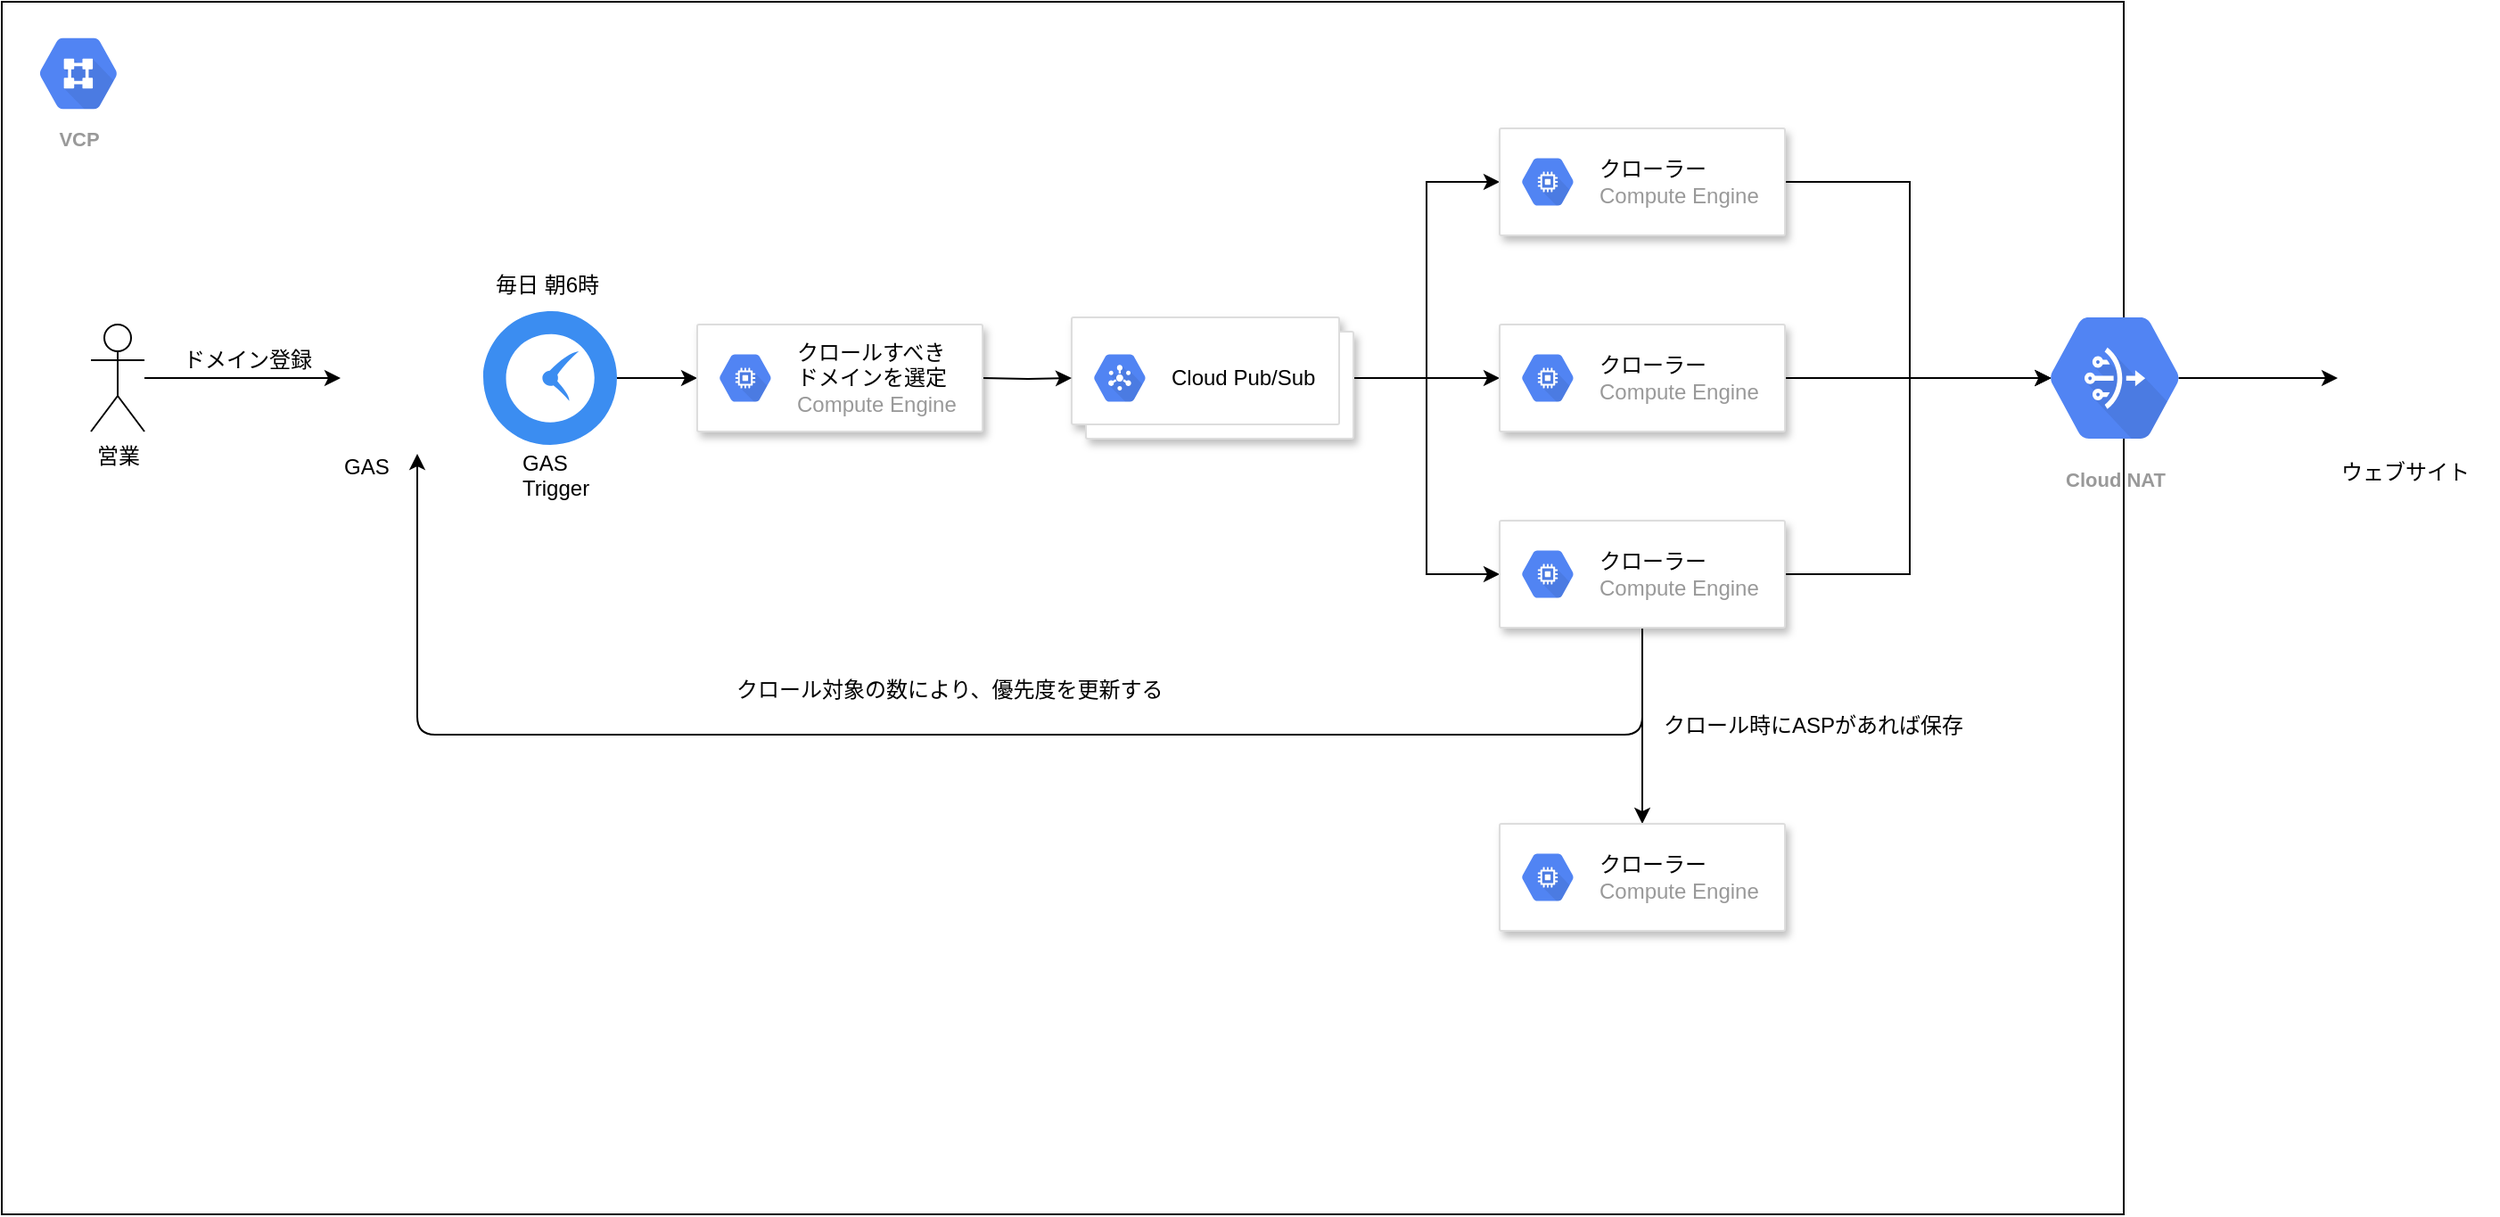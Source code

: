 <mxfile version="12.2.2" type="github" pages="1">
  <diagram id="7bEGNqy72aapdDmoEI14" name="Page-1">
    <mxGraphModel dx="1758" dy="2097" grid="1" gridSize="10" guides="1" tooltips="1" connect="1" arrows="1" fold="1" page="1" pageScale="1" pageWidth="827" pageHeight="1169" math="0" shadow="0">
      <root>
        <mxCell id="0"/>
        <mxCell id="1" parent="0"/>
        <mxCell id="GX6JNvNvB-EfQKt3TV8f-48" value="" style="rounded=0;whiteSpace=wrap;html=1;" parent="1" vertex="1">
          <mxGeometry x="-30" y="-161" width="1190" height="680" as="geometry"/>
        </mxCell>
        <mxCell id="GX6JNvNvB-EfQKt3TV8f-4" style="edgeStyle=orthogonalEdgeStyle;rounded=0;orthogonalLoop=1;jettySize=auto;html=1;" parent="1" source="GX6JNvNvB-EfQKt3TV8f-1" target="GX6JNvNvB-EfQKt3TV8f-3" edge="1">
          <mxGeometry relative="1" as="geometry"/>
        </mxCell>
        <mxCell id="GX6JNvNvB-EfQKt3TV8f-1" value="営業" style="shape=umlActor;verticalLabelPosition=bottom;labelBackgroundColor=#ffffff;verticalAlign=top;html=1;outlineConnect=0;" parent="1" vertex="1">
          <mxGeometry x="20" y="20" width="30" height="60" as="geometry"/>
        </mxCell>
        <mxCell id="GX6JNvNvB-EfQKt3TV8f-3" value="" style="shape=image;verticalLabelPosition=bottom;labelBackgroundColor=#ffffff;verticalAlign=top;aspect=fixed;imageAspect=0;image=https://amitica.net/wp-content/uploads/2019/03/google-apps-script.png;" parent="1" vertex="1">
          <mxGeometry x="160" y="7.5" width="85" height="85" as="geometry"/>
        </mxCell>
        <mxCell id="GX6JNvNvB-EfQKt3TV8f-5" value="ドメイン登録" style="text;html=1;resizable=0;points=[];autosize=1;align=left;verticalAlign=top;spacingTop=-4;" parent="1" vertex="1">
          <mxGeometry x="70" y="30" width="90" height="20" as="geometry"/>
        </mxCell>
        <mxCell id="GX6JNvNvB-EfQKt3TV8f-6" value="GAS" style="text;html=1;resizable=0;points=[];autosize=1;align=left;verticalAlign=top;spacingTop=-4;" parent="1" vertex="1">
          <mxGeometry x="160" y="90" width="40" height="20" as="geometry"/>
        </mxCell>
        <mxCell id="GX6JNvNvB-EfQKt3TV8f-23" value="" style="edgeStyle=orthogonalEdgeStyle;rounded=0;orthogonalLoop=1;jettySize=auto;html=1;" parent="1" source="GX6JNvNvB-EfQKt3TV8f-9" edge="1">
          <mxGeometry relative="1" as="geometry">
            <mxPoint x="360" y="50" as="targetPoint"/>
          </mxGeometry>
        </mxCell>
        <mxCell id="GX6JNvNvB-EfQKt3TV8f-9" value="" style="html=1;aspect=fixed;strokeColor=none;shadow=0;align=center;verticalAlign=top;fillColor=#3B8DF1;shape=mxgraph.gcp2.clock" parent="1" vertex="1">
          <mxGeometry x="240" y="12.5" width="75" height="75" as="geometry"/>
        </mxCell>
        <mxCell id="GX6JNvNvB-EfQKt3TV8f-10" value="GAS&lt;br&gt;Trigger" style="text;html=1;resizable=0;points=[];autosize=1;align=left;verticalAlign=top;spacingTop=-4;" parent="1" vertex="1">
          <mxGeometry x="260" y="87.5" width="50" height="30" as="geometry"/>
        </mxCell>
        <mxCell id="GX6JNvNvB-EfQKt3TV8f-35" style="edgeStyle=orthogonalEdgeStyle;rounded=0;orthogonalLoop=1;jettySize=auto;html=1;entryX=0;entryY=0.5;entryDx=0;entryDy=0;" parent="1" source="GX6JNvNvB-EfQKt3TV8f-19" target="GX6JNvNvB-EfQKt3TV8f-29" edge="1">
          <mxGeometry relative="1" as="geometry"/>
        </mxCell>
        <mxCell id="GX6JNvNvB-EfQKt3TV8f-36" style="edgeStyle=orthogonalEdgeStyle;rounded=0;orthogonalLoop=1;jettySize=auto;html=1;entryX=0;entryY=0.5;entryDx=0;entryDy=0;" parent="1" source="GX6JNvNvB-EfQKt3TV8f-19" target="GX6JNvNvB-EfQKt3TV8f-33" edge="1">
          <mxGeometry relative="1" as="geometry"/>
        </mxCell>
        <mxCell id="GX6JNvNvB-EfQKt3TV8f-37" style="edgeStyle=orthogonalEdgeStyle;rounded=0;orthogonalLoop=1;jettySize=auto;html=1;entryX=0;entryY=0.5;entryDx=0;entryDy=0;" parent="1" source="GX6JNvNvB-EfQKt3TV8f-19" target="GX6JNvNvB-EfQKt3TV8f-31" edge="1">
          <mxGeometry relative="1" as="geometry"/>
        </mxCell>
        <mxCell id="GX6JNvNvB-EfQKt3TV8f-19" value="" style="shape=mxgraph.gcp2.doubleRect;strokeColor=#dddddd;fillColor=#ffffff;shadow=1;strokeWidth=1;" parent="1" vertex="1">
          <mxGeometry x="570" y="16" width="158" height="68" as="geometry"/>
        </mxCell>
        <mxCell id="GX6JNvNvB-EfQKt3TV8f-20" value="&lt;font color=&quot;#000000&quot;&gt;Cloud Pub/Sub&lt;/font&gt;" style="dashed=0;connectable=0;html=1;fillColor=#5184F3;strokeColor=none;shape=mxgraph.gcp2.hexIcon;prIcon=cloud_pubsub;part=1;labelPosition=right;verticalLabelPosition=middle;align=left;verticalAlign=middle;spacingLeft=5;fontColor=#999999;fontSize=12;" parent="GX6JNvNvB-EfQKt3TV8f-19" vertex="1">
          <mxGeometry y="0.5" width="44" height="39" relative="1" as="geometry">
            <mxPoint x="5" y="-19.5" as="offset"/>
          </mxGeometry>
        </mxCell>
        <mxCell id="GX6JNvNvB-EfQKt3TV8f-24" value="" style="edgeStyle=orthogonalEdgeStyle;rounded=0;orthogonalLoop=1;jettySize=auto;html=1;" parent="1" target="GX6JNvNvB-EfQKt3TV8f-19" edge="1">
          <mxGeometry relative="1" as="geometry">
            <mxPoint x="520" y="50" as="sourcePoint"/>
          </mxGeometry>
        </mxCell>
        <mxCell id="GX6JNvNvB-EfQKt3TV8f-27" value="" style="strokeColor=#dddddd;fillColor=#ffffff;shadow=1;strokeWidth=1;rounded=1;absoluteArcSize=1;arcSize=2;" parent="1" vertex="1">
          <mxGeometry x="360" y="20" width="160" height="60" as="geometry"/>
        </mxCell>
        <mxCell id="GX6JNvNvB-EfQKt3TV8f-28" value="&lt;font color=&quot;#000000&quot;&gt;クロールすべき&lt;br&gt;ドメインを選定&lt;/font&gt;&lt;br&gt;Compute Engine" style="dashed=0;connectable=0;html=1;fillColor=#5184F3;strokeColor=none;shape=mxgraph.gcp2.hexIcon;prIcon=compute_engine;part=1;labelPosition=right;verticalLabelPosition=middle;align=left;verticalAlign=middle;spacingLeft=5;fontColor=#999999;fontSize=12;" parent="GX6JNvNvB-EfQKt3TV8f-27" vertex="1">
          <mxGeometry y="0.5" width="44" height="39" relative="1" as="geometry">
            <mxPoint x="5" y="-19.5" as="offset"/>
          </mxGeometry>
        </mxCell>
        <mxCell id="GX6JNvNvB-EfQKt3TV8f-39" style="edgeStyle=orthogonalEdgeStyle;rounded=0;orthogonalLoop=1;jettySize=auto;html=1;entryX=0.175;entryY=0.5;entryDx=0;entryDy=0;entryPerimeter=0;" parent="1" source="GX6JNvNvB-EfQKt3TV8f-29" target="GX6JNvNvB-EfQKt3TV8f-38" edge="1">
          <mxGeometry relative="1" as="geometry">
            <Array as="points">
              <mxPoint x="1040" y="-60"/>
              <mxPoint x="1040" y="50"/>
            </Array>
          </mxGeometry>
        </mxCell>
        <mxCell id="GX6JNvNvB-EfQKt3TV8f-29" value="" style="strokeColor=#dddddd;fillColor=#ffffff;shadow=1;strokeWidth=1;rounded=1;absoluteArcSize=1;arcSize=2;" parent="1" vertex="1">
          <mxGeometry x="810" y="-90" width="160" height="60" as="geometry"/>
        </mxCell>
        <mxCell id="GX6JNvNvB-EfQKt3TV8f-30" value="&lt;font color=&quot;#000000&quot;&gt;クローラー&lt;/font&gt;&lt;br&gt;Compute Engine" style="dashed=0;connectable=0;html=1;fillColor=#5184F3;strokeColor=none;shape=mxgraph.gcp2.hexIcon;prIcon=compute_engine;part=1;labelPosition=right;verticalLabelPosition=middle;align=left;verticalAlign=middle;spacingLeft=5;fontColor=#999999;fontSize=12;" parent="GX6JNvNvB-EfQKt3TV8f-29" vertex="1">
          <mxGeometry y="0.5" width="44" height="39" relative="1" as="geometry">
            <mxPoint x="5" y="-19.5" as="offset"/>
          </mxGeometry>
        </mxCell>
        <mxCell id="GX6JNvNvB-EfQKt3TV8f-43" style="edgeStyle=orthogonalEdgeStyle;rounded=0;orthogonalLoop=1;jettySize=auto;html=1;entryX=0.175;entryY=0.5;entryDx=0;entryDy=0;entryPerimeter=0;" parent="1" source="GX6JNvNvB-EfQKt3TV8f-31" target="GX6JNvNvB-EfQKt3TV8f-38" edge="1">
          <mxGeometry relative="1" as="geometry"/>
        </mxCell>
        <mxCell id="GX6JNvNvB-EfQKt3TV8f-31" value="" style="strokeColor=#dddddd;fillColor=#ffffff;shadow=1;strokeWidth=1;rounded=1;absoluteArcSize=1;arcSize=2;" parent="1" vertex="1">
          <mxGeometry x="810" y="20" width="160" height="60" as="geometry"/>
        </mxCell>
        <mxCell id="GX6JNvNvB-EfQKt3TV8f-32" value="&lt;font color=&quot;#000000&quot;&gt;クローラー&lt;/font&gt;&lt;br&gt;Compute Engine" style="dashed=0;connectable=0;html=1;fillColor=#5184F3;strokeColor=none;shape=mxgraph.gcp2.hexIcon;prIcon=compute_engine;part=1;labelPosition=right;verticalLabelPosition=middle;align=left;verticalAlign=middle;spacingLeft=5;fontColor=#999999;fontSize=12;" parent="GX6JNvNvB-EfQKt3TV8f-31" vertex="1">
          <mxGeometry y="0.5" width="44" height="39" relative="1" as="geometry">
            <mxPoint x="5" y="-19.5" as="offset"/>
          </mxGeometry>
        </mxCell>
        <mxCell id="GX6JNvNvB-EfQKt3TV8f-44" style="edgeStyle=orthogonalEdgeStyle;rounded=0;orthogonalLoop=1;jettySize=auto;html=1;entryX=0.175;entryY=0.5;entryDx=0;entryDy=0;entryPerimeter=0;" parent="1" source="GX6JNvNvB-EfQKt3TV8f-33" target="GX6JNvNvB-EfQKt3TV8f-38" edge="1">
          <mxGeometry relative="1" as="geometry">
            <Array as="points">
              <mxPoint x="1040" y="160"/>
              <mxPoint x="1040" y="50"/>
            </Array>
          </mxGeometry>
        </mxCell>
        <mxCell id="GX6JNvNvB-EfQKt3TV8f-56" value="" style="edgeStyle=orthogonalEdgeStyle;rounded=0;orthogonalLoop=1;jettySize=auto;html=1;" parent="1" source="GX6JNvNvB-EfQKt3TV8f-33" target="GX6JNvNvB-EfQKt3TV8f-54" edge="1">
          <mxGeometry relative="1" as="geometry"/>
        </mxCell>
        <mxCell id="GX6JNvNvB-EfQKt3TV8f-58" style="edgeStyle=orthogonalEdgeStyle;orthogonalLoop=1;jettySize=auto;html=1;rounded=1;" parent="1" source="GX6JNvNvB-EfQKt3TV8f-33" target="GX6JNvNvB-EfQKt3TV8f-3" edge="1">
          <mxGeometry relative="1" as="geometry">
            <Array as="points">
              <mxPoint x="890" y="250"/>
              <mxPoint x="203" y="250"/>
            </Array>
          </mxGeometry>
        </mxCell>
        <mxCell id="GX6JNvNvB-EfQKt3TV8f-33" value="" style="strokeColor=#dddddd;fillColor=#ffffff;shadow=1;strokeWidth=1;rounded=1;absoluteArcSize=1;arcSize=2;" parent="1" vertex="1">
          <mxGeometry x="810" y="130" width="160" height="60" as="geometry"/>
        </mxCell>
        <mxCell id="GX6JNvNvB-EfQKt3TV8f-34" value="&lt;font color=&quot;#000000&quot;&gt;クローラー&lt;/font&gt;&lt;br&gt;Compute Engine" style="dashed=0;connectable=0;html=1;fillColor=#5184F3;strokeColor=none;shape=mxgraph.gcp2.hexIcon;prIcon=compute_engine;part=1;labelPosition=right;verticalLabelPosition=middle;align=left;verticalAlign=middle;spacingLeft=5;fontColor=#999999;fontSize=12;" parent="GX6JNvNvB-EfQKt3TV8f-33" vertex="1">
          <mxGeometry y="0.5" width="44" height="39" relative="1" as="geometry">
            <mxPoint x="5" y="-19.5" as="offset"/>
          </mxGeometry>
        </mxCell>
        <mxCell id="GX6JNvNvB-EfQKt3TV8f-54" value="" style="strokeColor=#dddddd;fillColor=#ffffff;shadow=1;strokeWidth=1;rounded=1;absoluteArcSize=1;arcSize=2;" parent="1" vertex="1">
          <mxGeometry x="810" y="300" width="160" height="60" as="geometry"/>
        </mxCell>
        <mxCell id="GX6JNvNvB-EfQKt3TV8f-55" value="&lt;font color=&quot;#000000&quot;&gt;クローラー&lt;/font&gt;&lt;br&gt;Compute Engine" style="dashed=0;connectable=0;html=1;fillColor=#5184F3;strokeColor=none;shape=mxgraph.gcp2.hexIcon;prIcon=compute_engine;part=1;labelPosition=right;verticalLabelPosition=middle;align=left;verticalAlign=middle;spacingLeft=5;fontColor=#999999;fontSize=12;" parent="GX6JNvNvB-EfQKt3TV8f-54" vertex="1">
          <mxGeometry y="0.5" width="44" height="39" relative="1" as="geometry">
            <mxPoint x="5" y="-19.5" as="offset"/>
          </mxGeometry>
        </mxCell>
        <mxCell id="GX6JNvNvB-EfQKt3TV8f-46" value="" style="edgeStyle=orthogonalEdgeStyle;rounded=0;orthogonalLoop=1;jettySize=auto;html=1;exitX=0.825;exitY=0.5;exitDx=0;exitDy=0;exitPerimeter=0;" parent="1" source="GX6JNvNvB-EfQKt3TV8f-38" target="GX6JNvNvB-EfQKt3TV8f-45" edge="1">
          <mxGeometry relative="1" as="geometry">
            <Array as="points"/>
          </mxGeometry>
        </mxCell>
        <mxCell id="GX6JNvNvB-EfQKt3TV8f-38" value="Cloud NAT" style="html=1;fillColor=#5184F3;strokeColor=none;verticalAlign=top;labelPosition=center;verticalLabelPosition=bottom;align=center;spacingTop=-6;fontSize=11;fontStyle=1;fontColor=#999999;shape=mxgraph.gcp2.hexIcon;prIcon=cloud_nat" parent="1" vertex="1">
          <mxGeometry x="1100" width="110" height="100" as="geometry"/>
        </mxCell>
        <mxCell id="GX6JNvNvB-EfQKt3TV8f-45" value="" style="shape=image;html=1;verticalAlign=top;verticalLabelPosition=bottom;labelBackgroundColor=#ffffff;imageAspect=0;aspect=fixed;image=https://cdn2.iconfinder.com/data/icons/circle-icons-1/64/browser-128.png" parent="1" vertex="1">
          <mxGeometry x="1280" y="8" width="84" height="84" as="geometry"/>
        </mxCell>
        <mxCell id="GX6JNvNvB-EfQKt3TV8f-47" value="ウェブサイト" style="text;html=1;resizable=0;points=[];autosize=1;align=left;verticalAlign=top;spacingTop=-4;" parent="1" vertex="1">
          <mxGeometry x="1280" y="92.5" width="90" height="20" as="geometry"/>
        </mxCell>
        <mxCell id="GX6JNvNvB-EfQKt3TV8f-49" value="VCP" style="html=1;fillColor=#5184F3;strokeColor=none;verticalAlign=top;labelPosition=center;verticalLabelPosition=bottom;align=center;spacingTop=-6;fontSize=11;fontStyle=1;fontColor=#999999;shape=mxgraph.gcp2.hexIcon;prIcon=virtual_private_cloud" parent="1" vertex="1">
          <mxGeometry x="-20" y="-150" width="66" height="58.5" as="geometry"/>
        </mxCell>
        <mxCell id="GX6JNvNvB-EfQKt3TV8f-53" value="毎日 朝6時" style="text;html=1;resizable=0;points=[];autosize=1;align=left;verticalAlign=top;spacingTop=-4;" parent="1" vertex="1">
          <mxGeometry x="245" y="-12" width="70" height="20" as="geometry"/>
        </mxCell>
        <mxCell id="GX6JNvNvB-EfQKt3TV8f-57" value="クロール時にASPがあれば保存" style="text;html=1;resizable=0;points=[];autosize=1;align=left;verticalAlign=top;spacingTop=-4;" parent="1" vertex="1">
          <mxGeometry x="900" y="235" width="180" height="20" as="geometry"/>
        </mxCell>
        <mxCell id="GX6JNvNvB-EfQKt3TV8f-59" value="クロール対象の数により、優先度を更新する" style="text;html=1;resizable=0;points=[];autosize=1;align=left;verticalAlign=top;spacingTop=-4;" parent="1" vertex="1">
          <mxGeometry x="380" y="215" width="260" height="20" as="geometry"/>
        </mxCell>
      </root>
    </mxGraphModel>
  </diagram>
</mxfile>
